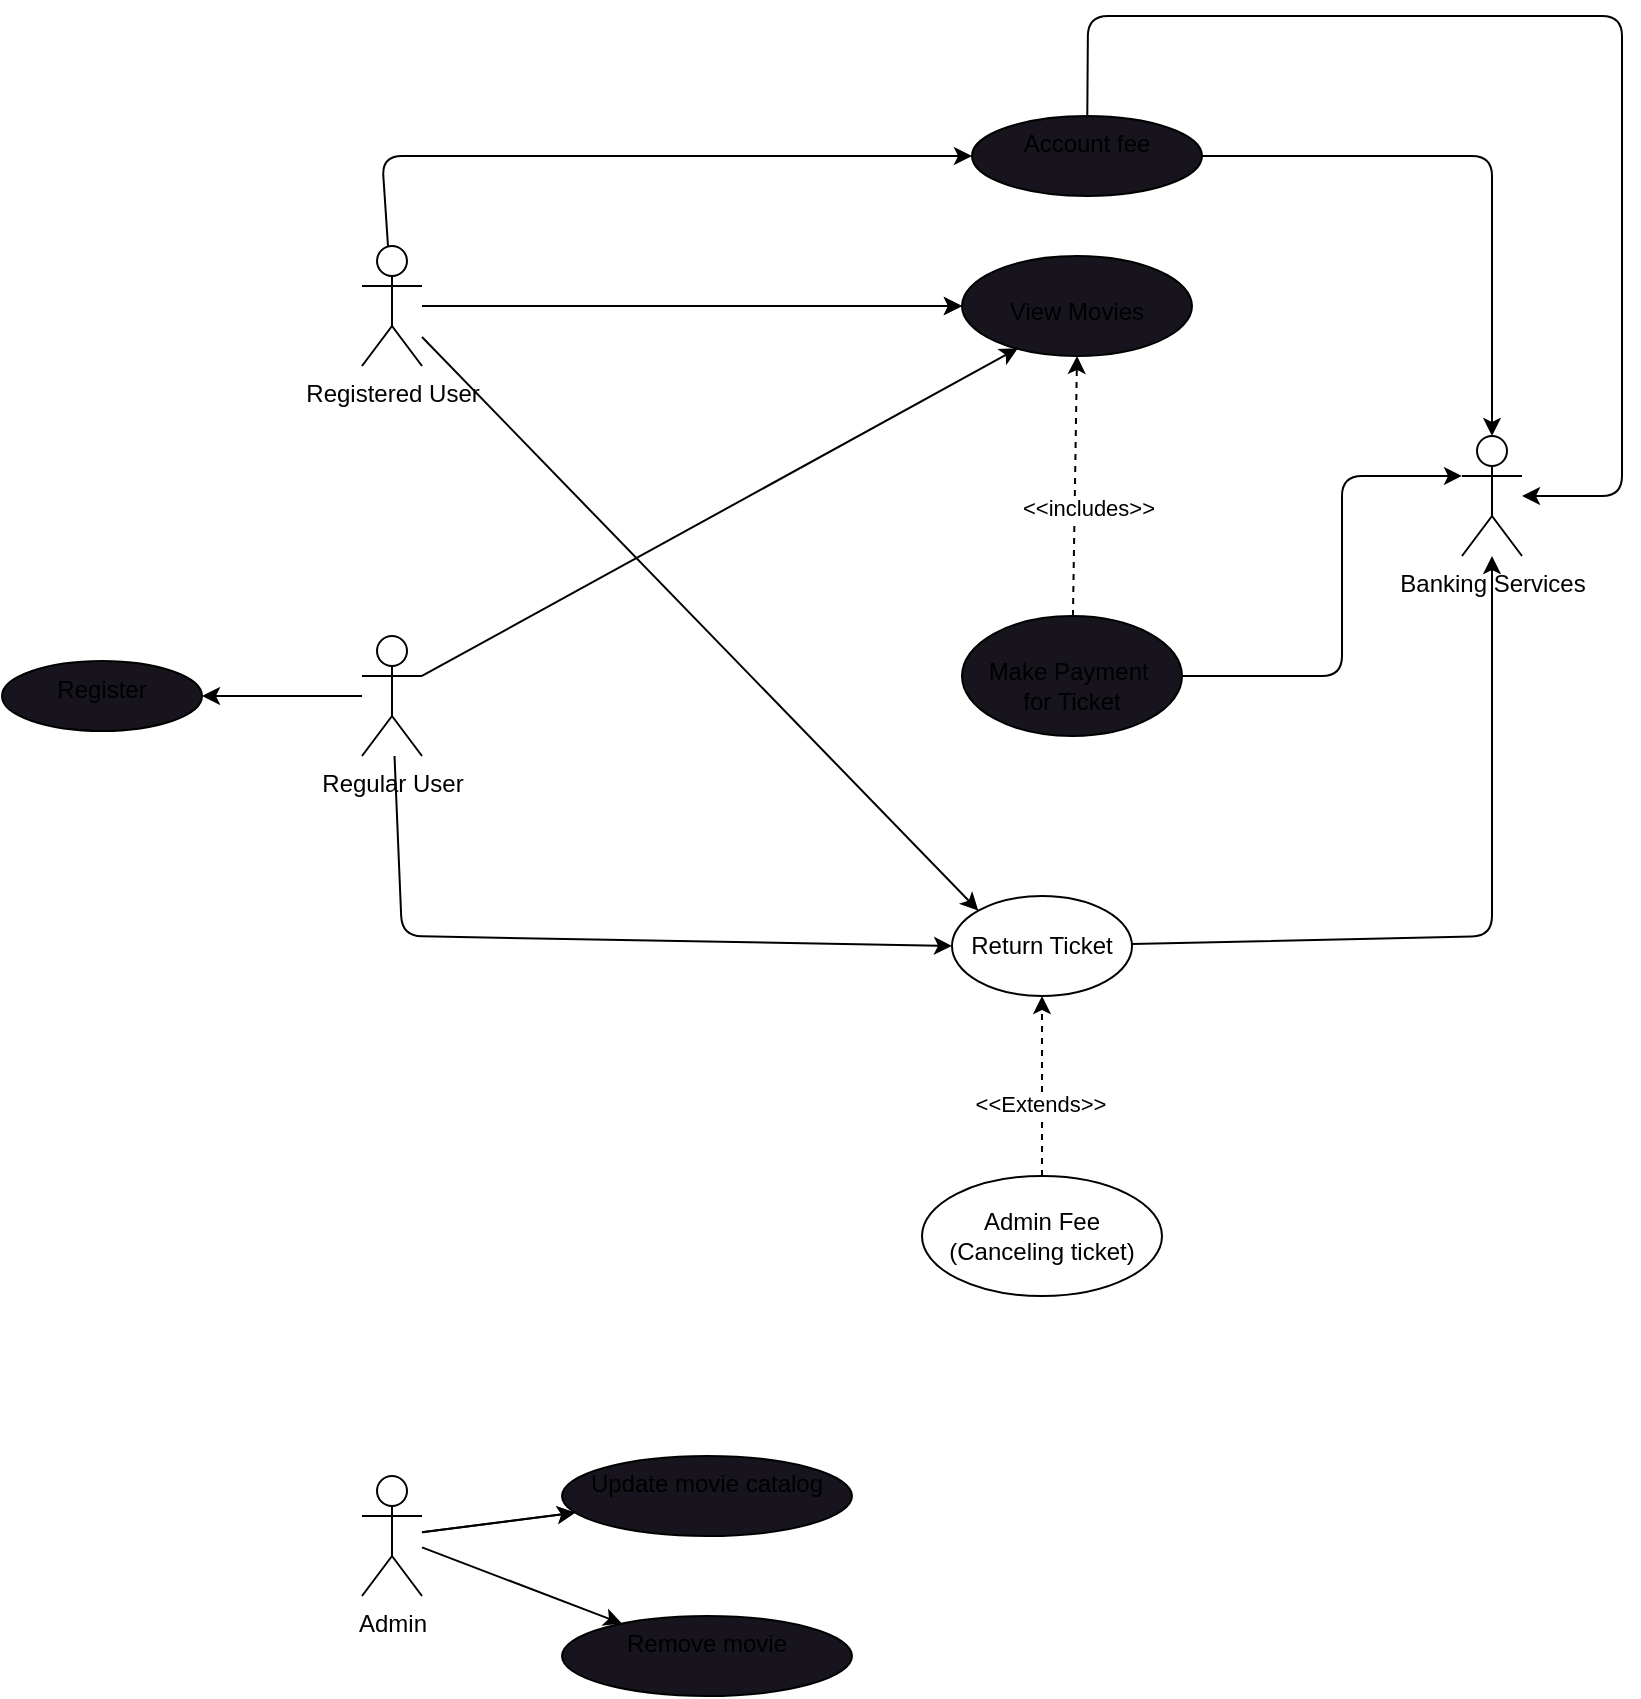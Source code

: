 <mxfile>
    <diagram id="a4hp55N9i2tdfY-sZERt" name="Page-1">
        <mxGraphModel dx="1002" dy="563" grid="1" gridSize="10" guides="1" tooltips="1" connect="1" arrows="1" fold="1" page="1" pageScale="1" pageWidth="850" pageHeight="1100" math="0" shadow="0">
            <root>
                <mxCell id="0"/>
                <mxCell id="1" parent="0"/>
                <mxCell id="18" value="" style="edgeStyle=none;html=1;" edge="1" parent="1" source="2" target="17">
                    <mxGeometry relative="1" as="geometry"/>
                </mxCell>
                <mxCell id="25" value="" style="edgeStyle=none;html=1;dashed=1;" edge="1" parent="1" source="2" target="17">
                    <mxGeometry relative="1" as="geometry"/>
                </mxCell>
                <mxCell id="28" value="" style="edgeStyle=none;html=1;entryX=0;entryY=0.5;entryDx=0;entryDy=0;" edge="1" parent="1" source="2" target="27">
                    <mxGeometry relative="1" as="geometry">
                        <Array as="points">
                            <mxPoint x="240" y="80"/>
                        </Array>
                    </mxGeometry>
                </mxCell>
                <mxCell id="38" style="edgeStyle=none;html=1;entryX=0;entryY=0;entryDx=0;entryDy=0;" edge="1" parent="1" source="2" target="37">
                    <mxGeometry relative="1" as="geometry"/>
                </mxCell>
                <mxCell id="46" value="" style="edgeStyle=none;html=1;" edge="1" parent="1" source="5" target="45">
                    <mxGeometry relative="1" as="geometry"/>
                </mxCell>
                <mxCell id="2" value="Registered User" style="shape=umlActor;verticalLabelPosition=bottom;verticalAlign=top;html=1;" vertex="1" parent="1">
                    <mxGeometry x="230" y="125" width="30" height="60" as="geometry"/>
                </mxCell>
                <mxCell id="48" value="" style="edgeStyle=none;html=1;" edge="1" parent="1" source="3" target="47">
                    <mxGeometry relative="1" as="geometry"/>
                </mxCell>
                <mxCell id="49" value="" style="edgeStyle=none;html=1;" edge="1" parent="1" source="3" target="47">
                    <mxGeometry relative="1" as="geometry"/>
                </mxCell>
                <mxCell id="51" value="" style="edgeStyle=none;html=1;" edge="1" parent="1" source="3" target="50">
                    <mxGeometry relative="1" as="geometry"/>
                </mxCell>
                <mxCell id="3" value="Admin" style="shape=umlActor;verticalLabelPosition=bottom;verticalAlign=top;html=1;" vertex="1" parent="1">
                    <mxGeometry x="230" y="740" width="30" height="60" as="geometry"/>
                </mxCell>
                <mxCell id="19" style="edgeStyle=none;html=1;exitX=1;exitY=0.333;exitDx=0;exitDy=0;exitPerimeter=0;entryX=0.243;entryY=0.923;entryDx=0;entryDy=0;entryPerimeter=0;" edge="1" parent="1" source="5" target="17">
                    <mxGeometry relative="1" as="geometry"/>
                </mxCell>
                <mxCell id="39" style="edgeStyle=none;html=1;entryX=0;entryY=0.5;entryDx=0;entryDy=0;" edge="1" parent="1" source="5" target="37">
                    <mxGeometry relative="1" as="geometry">
                        <Array as="points">
                            <mxPoint x="250" y="470"/>
                        </Array>
                    </mxGeometry>
                </mxCell>
                <mxCell id="5" value="Regular User" style="shape=umlActor;verticalLabelPosition=bottom;verticalAlign=top;html=1;" vertex="1" parent="1">
                    <mxGeometry x="230" y="320" width="30" height="60" as="geometry"/>
                </mxCell>
                <mxCell id="10" value="Banking Services&lt;br&gt;" style="shape=umlActor;verticalLabelPosition=bottom;verticalAlign=top;html=1;" vertex="1" parent="1">
                    <mxGeometry x="780" y="220" width="30" height="60" as="geometry"/>
                </mxCell>
                <mxCell id="16" style="edgeStyle=none;html=1;entryX=0;entryY=0.333;entryDx=0;entryDy=0;entryPerimeter=0;" edge="1" parent="1" source="11" target="10">
                    <mxGeometry relative="1" as="geometry">
                        <Array as="points">
                            <mxPoint x="720" y="340"/>
                            <mxPoint x="720" y="240"/>
                        </Array>
                    </mxGeometry>
                </mxCell>
                <mxCell id="20" style="edgeStyle=none;html=1;entryX=0.5;entryY=1;entryDx=0;entryDy=0;dashed=1;" edge="1" parent="1" source="11" target="17">
                    <mxGeometry relative="1" as="geometry"/>
                </mxCell>
                <mxCell id="22" value="&amp;lt;&amp;lt;includes&amp;gt;&amp;gt;" style="edgeLabel;html=1;align=center;verticalAlign=middle;resizable=0;points=[];" vertex="1" connectable="0" parent="20">
                    <mxGeometry x="-0.166" relative="1" as="geometry">
                        <mxPoint x="6" as="offset"/>
                    </mxGeometry>
                </mxCell>
                <mxCell id="11" value="&lt;br&gt;Make Payment&amp;nbsp;&lt;br&gt;for Ticket" style="ellipse;whiteSpace=wrap;html=1;verticalAlign=top;fillColor=rgb(24, 20, 29);" vertex="1" parent="1">
                    <mxGeometry x="530" y="310" width="110" height="60" as="geometry"/>
                </mxCell>
                <mxCell id="17" value="&lt;br&gt;View Movies" style="ellipse;whiteSpace=wrap;html=1;verticalAlign=top;fillColor=rgb(24, 20, 29);" vertex="1" parent="1">
                    <mxGeometry x="530" y="130" width="115" height="50" as="geometry"/>
                </mxCell>
                <mxCell id="30" style="edgeStyle=none;html=1;entryX=0.5;entryY=0;entryDx=0;entryDy=0;entryPerimeter=0;" edge="1" parent="1" source="27" target="10">
                    <mxGeometry relative="1" as="geometry">
                        <mxPoint x="785" y="130" as="targetPoint"/>
                        <Array as="points">
                            <mxPoint x="795" y="80"/>
                        </Array>
                    </mxGeometry>
                </mxCell>
                <mxCell id="31" style="edgeStyle=none;html=1;" edge="1" parent="1" source="27" target="10">
                    <mxGeometry relative="1" as="geometry">
                        <mxPoint x="770" y="300" as="targetPoint"/>
                        <Array as="points">
                            <mxPoint x="593" y="10"/>
                            <mxPoint x="860" y="10"/>
                            <mxPoint x="860" y="250"/>
                        </Array>
                    </mxGeometry>
                </mxCell>
                <mxCell id="27" value="Account fee" style="ellipse;whiteSpace=wrap;html=1;verticalAlign=top;fillColor=rgb(24, 20, 29);" vertex="1" parent="1">
                    <mxGeometry x="535" y="60" width="115" height="40" as="geometry"/>
                </mxCell>
                <mxCell id="40" style="edgeStyle=none;html=1;dashed=1;" edge="1" parent="1" source="34" target="37">
                    <mxGeometry relative="1" as="geometry"/>
                </mxCell>
                <mxCell id="41" value="&amp;lt;&amp;lt;Extends&amp;gt;&amp;gt;" style="edgeLabel;html=1;align=center;verticalAlign=middle;resizable=0;points=[];" vertex="1" connectable="0" parent="40">
                    <mxGeometry x="-0.197" y="1" relative="1" as="geometry">
                        <mxPoint as="offset"/>
                    </mxGeometry>
                </mxCell>
                <mxCell id="34" value="Admin Fee&lt;br&gt;(Canceling ticket)" style="ellipse;whiteSpace=wrap;html=1;" vertex="1" parent="1">
                    <mxGeometry x="510" y="590" width="120" height="60" as="geometry"/>
                </mxCell>
                <mxCell id="42" style="edgeStyle=none;html=1;" edge="1" parent="1" source="37" target="10">
                    <mxGeometry relative="1" as="geometry">
                        <Array as="points">
                            <mxPoint x="795" y="470"/>
                        </Array>
                    </mxGeometry>
                </mxCell>
                <mxCell id="37" value="Return Ticket" style="ellipse;whiteSpace=wrap;html=1;" vertex="1" parent="1">
                    <mxGeometry x="525" y="450" width="90" height="50" as="geometry"/>
                </mxCell>
                <mxCell id="45" value="Register" style="ellipse;whiteSpace=wrap;html=1;verticalAlign=top;fillColor=rgb(24, 20, 29);" vertex="1" parent="1">
                    <mxGeometry x="50" y="332.5" width="100" height="35" as="geometry"/>
                </mxCell>
                <mxCell id="47" value="Update movie catalog" style="ellipse;whiteSpace=wrap;html=1;verticalAlign=top;fillColor=rgb(24, 20, 29);" vertex="1" parent="1">
                    <mxGeometry x="330" y="730" width="145" height="40" as="geometry"/>
                </mxCell>
                <mxCell id="50" value="Remove movie" style="ellipse;whiteSpace=wrap;html=1;verticalAlign=top;fillColor=rgb(24, 20, 29);" vertex="1" parent="1">
                    <mxGeometry x="330" y="810" width="145" height="40" as="geometry"/>
                </mxCell>
            </root>
        </mxGraphModel>
    </diagram>
</mxfile>